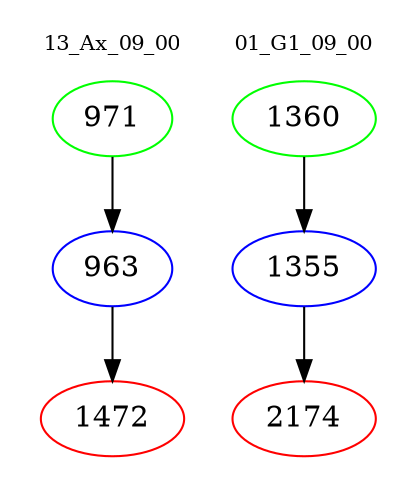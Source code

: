 digraph{
subgraph cluster_0 {
color = white
label = "13_Ax_09_00";
fontsize=10;
T0_971 [label="971", color="green"]
T0_971 -> T0_963 [color="black"]
T0_963 [label="963", color="blue"]
T0_963 -> T0_1472 [color="black"]
T0_1472 [label="1472", color="red"]
}
subgraph cluster_1 {
color = white
label = "01_G1_09_00";
fontsize=10;
T1_1360 [label="1360", color="green"]
T1_1360 -> T1_1355 [color="black"]
T1_1355 [label="1355", color="blue"]
T1_1355 -> T1_2174 [color="black"]
T1_2174 [label="2174", color="red"]
}
}
